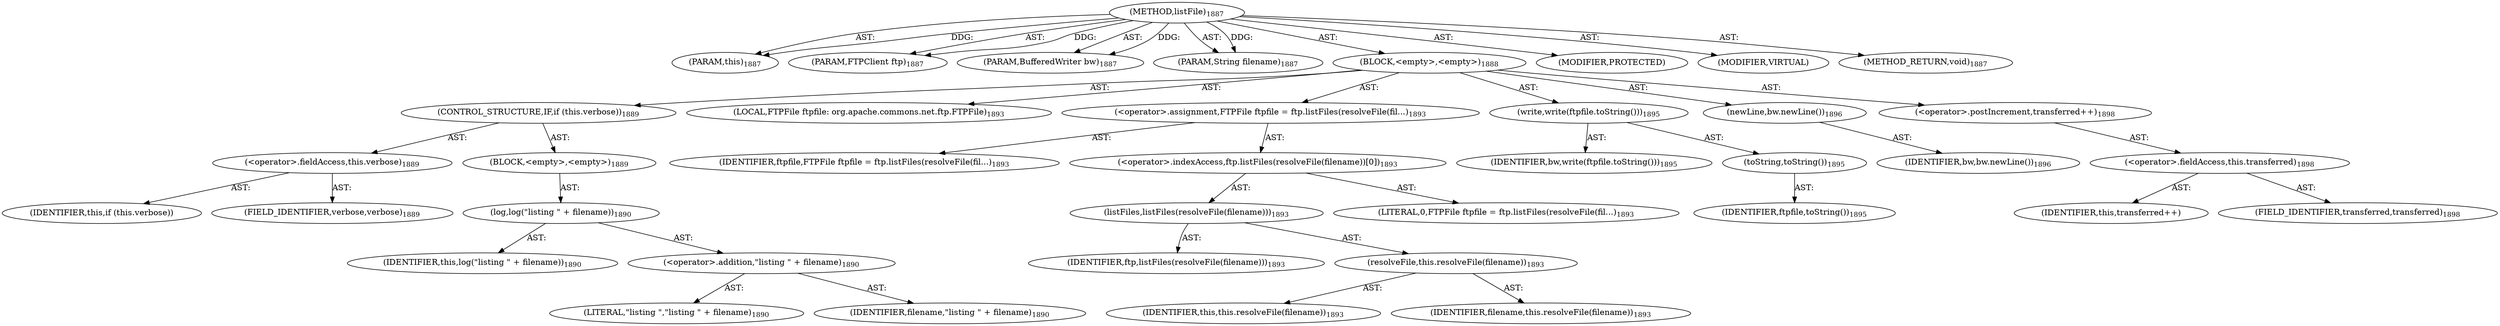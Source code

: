 digraph "listFile" {  
"111669149765" [label = <(METHOD,listFile)<SUB>1887</SUB>> ]
"115964117051" [label = <(PARAM,this)<SUB>1887</SUB>> ]
"115964117149" [label = <(PARAM,FTPClient ftp)<SUB>1887</SUB>> ]
"115964117150" [label = <(PARAM,BufferedWriter bw)<SUB>1887</SUB>> ]
"115964117151" [label = <(PARAM,String filename)<SUB>1887</SUB>> ]
"25769804124" [label = <(BLOCK,&lt;empty&gt;,&lt;empty&gt;)<SUB>1888</SUB>> ]
"47244640499" [label = <(CONTROL_STRUCTURE,IF,if (this.verbose))<SUB>1889</SUB>> ]
"30064772492" [label = <(&lt;operator&gt;.fieldAccess,this.verbose)<SUB>1889</SUB>> ]
"68719477949" [label = <(IDENTIFIER,this,if (this.verbose))> ]
"55834575158" [label = <(FIELD_IDENTIFIER,verbose,verbose)<SUB>1889</SUB>> ]
"25769804125" [label = <(BLOCK,&lt;empty&gt;,&lt;empty&gt;)<SUB>1889</SUB>> ]
"30064772493" [label = <(log,log(&quot;listing &quot; + filename))<SUB>1890</SUB>> ]
"68719476905" [label = <(IDENTIFIER,this,log(&quot;listing &quot; + filename))<SUB>1890</SUB>> ]
"30064772494" [label = <(&lt;operator&gt;.addition,&quot;listing &quot; + filename)<SUB>1890</SUB>> ]
"90194313448" [label = <(LITERAL,&quot;listing &quot;,&quot;listing &quot; + filename)<SUB>1890</SUB>> ]
"68719477950" [label = <(IDENTIFIER,filename,&quot;listing &quot; + filename)<SUB>1890</SUB>> ]
"94489280651" [label = <(LOCAL,FTPFile ftpfile: org.apache.commons.net.ftp.FTPFile)<SUB>1893</SUB>> ]
"30064772495" [label = <(&lt;operator&gt;.assignment,FTPFile ftpfile = ftp.listFiles(resolveFile(fil...)<SUB>1893</SUB>> ]
"68719477951" [label = <(IDENTIFIER,ftpfile,FTPFile ftpfile = ftp.listFiles(resolveFile(fil...)<SUB>1893</SUB>> ]
"30064772496" [label = <(&lt;operator&gt;.indexAccess,ftp.listFiles(resolveFile(filename))[0])<SUB>1893</SUB>> ]
"30064772497" [label = <(listFiles,listFiles(resolveFile(filename)))<SUB>1893</SUB>> ]
"68719477952" [label = <(IDENTIFIER,ftp,listFiles(resolveFile(filename)))<SUB>1893</SUB>> ]
"30064772498" [label = <(resolveFile,this.resolveFile(filename))<SUB>1893</SUB>> ]
"68719476906" [label = <(IDENTIFIER,this,this.resolveFile(filename))<SUB>1893</SUB>> ]
"68719477953" [label = <(IDENTIFIER,filename,this.resolveFile(filename))<SUB>1893</SUB>> ]
"90194313449" [label = <(LITERAL,0,FTPFile ftpfile = ftp.listFiles(resolveFile(fil...)<SUB>1893</SUB>> ]
"30064772499" [label = <(write,write(ftpfile.toString()))<SUB>1895</SUB>> ]
"68719477954" [label = <(IDENTIFIER,bw,write(ftpfile.toString()))<SUB>1895</SUB>> ]
"30064772500" [label = <(toString,toString())<SUB>1895</SUB>> ]
"68719477955" [label = <(IDENTIFIER,ftpfile,toString())<SUB>1895</SUB>> ]
"30064772501" [label = <(newLine,bw.newLine())<SUB>1896</SUB>> ]
"68719477956" [label = <(IDENTIFIER,bw,bw.newLine())<SUB>1896</SUB>> ]
"30064772502" [label = <(&lt;operator&gt;.postIncrement,transferred++)<SUB>1898</SUB>> ]
"30064772503" [label = <(&lt;operator&gt;.fieldAccess,this.transferred)<SUB>1898</SUB>> ]
"68719477957" [label = <(IDENTIFIER,this,transferred++)> ]
"55834575159" [label = <(FIELD_IDENTIFIER,transferred,transferred)<SUB>1898</SUB>> ]
"133143986379" [label = <(MODIFIER,PROTECTED)> ]
"133143986380" [label = <(MODIFIER,VIRTUAL)> ]
"128849018949" [label = <(METHOD_RETURN,void)<SUB>1887</SUB>> ]
  "111669149765" -> "115964117051"  [ label = "AST: "] 
  "111669149765" -> "115964117149"  [ label = "AST: "] 
  "111669149765" -> "115964117150"  [ label = "AST: "] 
  "111669149765" -> "115964117151"  [ label = "AST: "] 
  "111669149765" -> "25769804124"  [ label = "AST: "] 
  "111669149765" -> "133143986379"  [ label = "AST: "] 
  "111669149765" -> "133143986380"  [ label = "AST: "] 
  "111669149765" -> "128849018949"  [ label = "AST: "] 
  "25769804124" -> "47244640499"  [ label = "AST: "] 
  "25769804124" -> "94489280651"  [ label = "AST: "] 
  "25769804124" -> "30064772495"  [ label = "AST: "] 
  "25769804124" -> "30064772499"  [ label = "AST: "] 
  "25769804124" -> "30064772501"  [ label = "AST: "] 
  "25769804124" -> "30064772502"  [ label = "AST: "] 
  "47244640499" -> "30064772492"  [ label = "AST: "] 
  "47244640499" -> "25769804125"  [ label = "AST: "] 
  "30064772492" -> "68719477949"  [ label = "AST: "] 
  "30064772492" -> "55834575158"  [ label = "AST: "] 
  "25769804125" -> "30064772493"  [ label = "AST: "] 
  "30064772493" -> "68719476905"  [ label = "AST: "] 
  "30064772493" -> "30064772494"  [ label = "AST: "] 
  "30064772494" -> "90194313448"  [ label = "AST: "] 
  "30064772494" -> "68719477950"  [ label = "AST: "] 
  "30064772495" -> "68719477951"  [ label = "AST: "] 
  "30064772495" -> "30064772496"  [ label = "AST: "] 
  "30064772496" -> "30064772497"  [ label = "AST: "] 
  "30064772496" -> "90194313449"  [ label = "AST: "] 
  "30064772497" -> "68719477952"  [ label = "AST: "] 
  "30064772497" -> "30064772498"  [ label = "AST: "] 
  "30064772498" -> "68719476906"  [ label = "AST: "] 
  "30064772498" -> "68719477953"  [ label = "AST: "] 
  "30064772499" -> "68719477954"  [ label = "AST: "] 
  "30064772499" -> "30064772500"  [ label = "AST: "] 
  "30064772500" -> "68719477955"  [ label = "AST: "] 
  "30064772501" -> "68719477956"  [ label = "AST: "] 
  "30064772502" -> "30064772503"  [ label = "AST: "] 
  "30064772503" -> "68719477957"  [ label = "AST: "] 
  "30064772503" -> "55834575159"  [ label = "AST: "] 
  "111669149765" -> "115964117051"  [ label = "DDG: "] 
  "111669149765" -> "115964117149"  [ label = "DDG: "] 
  "111669149765" -> "115964117150"  [ label = "DDG: "] 
  "111669149765" -> "115964117151"  [ label = "DDG: "] 
}
